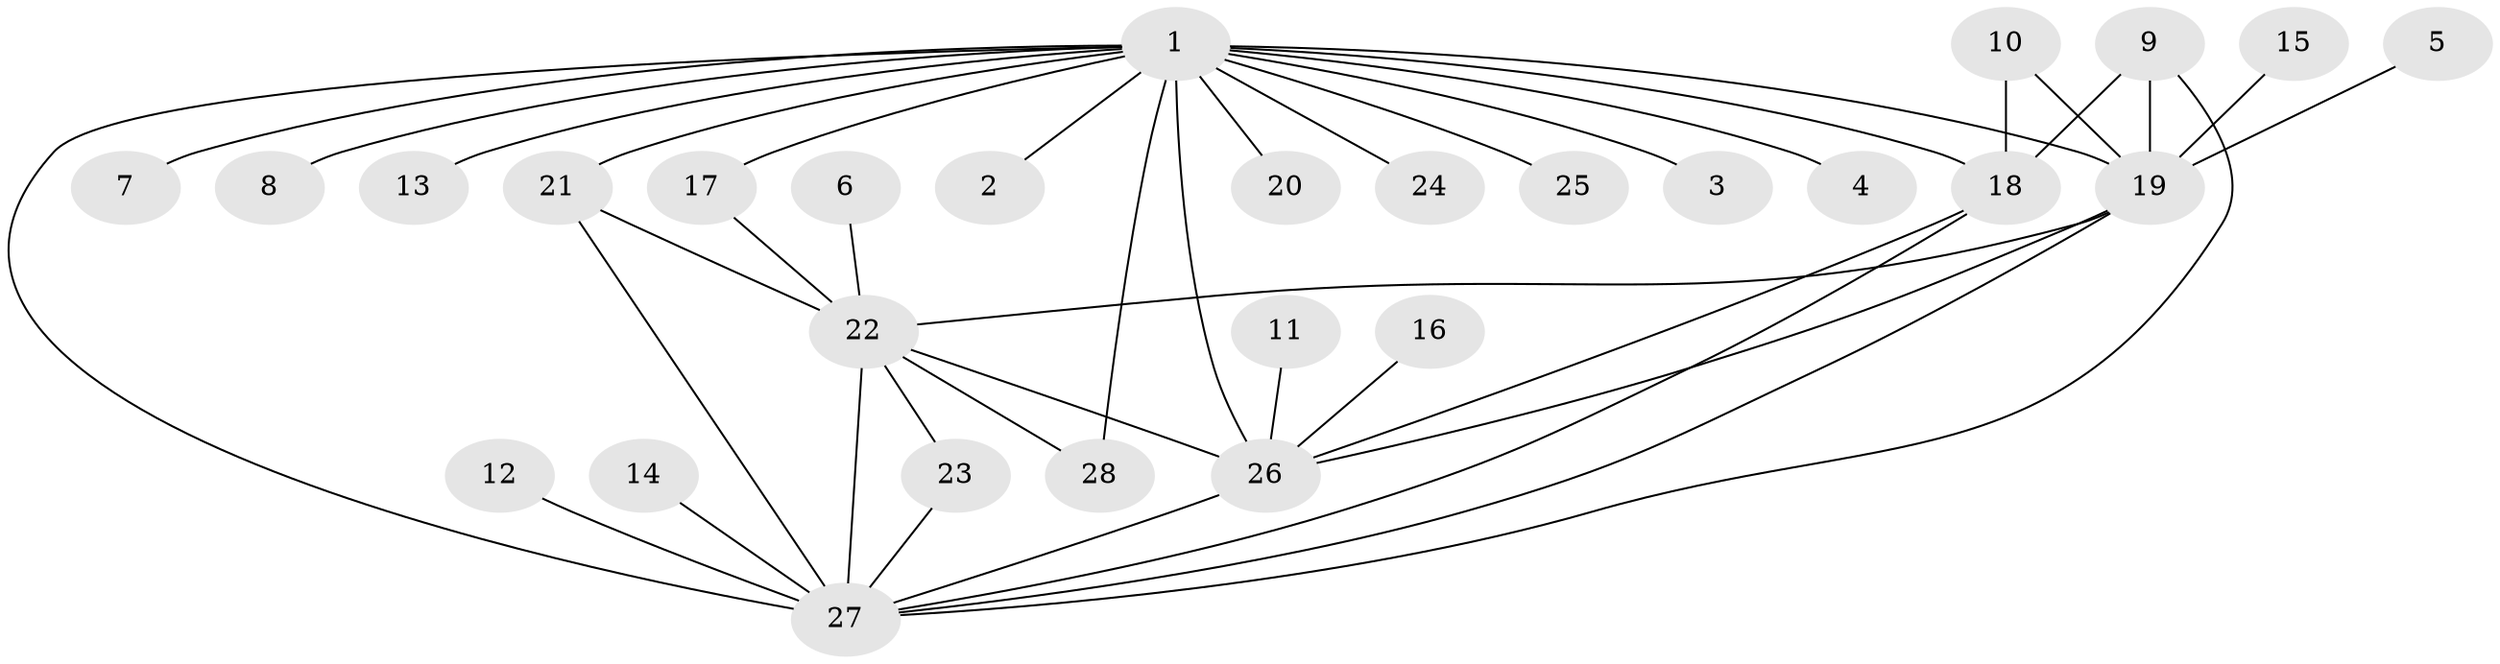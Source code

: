// original degree distribution, {8: 0.01818181818181818, 18: 0.01818181818181818, 13: 0.01818181818181818, 7: 0.01818181818181818, 2: 0.23636363636363636, 1: 0.45454545454545453, 4: 0.07272727272727272, 15: 0.01818181818181818, 3: 0.07272727272727272, 5: 0.03636363636363636, 12: 0.01818181818181818, 10: 0.01818181818181818}
// Generated by graph-tools (version 1.1) at 2025/25/03/09/25 03:25:57]
// undirected, 28 vertices, 42 edges
graph export_dot {
graph [start="1"]
  node [color=gray90,style=filled];
  1;
  2;
  3;
  4;
  5;
  6;
  7;
  8;
  9;
  10;
  11;
  12;
  13;
  14;
  15;
  16;
  17;
  18;
  19;
  20;
  21;
  22;
  23;
  24;
  25;
  26;
  27;
  28;
  1 -- 2 [weight=1.0];
  1 -- 3 [weight=1.0];
  1 -- 4 [weight=1.0];
  1 -- 7 [weight=1.0];
  1 -- 8 [weight=1.0];
  1 -- 13 [weight=1.0];
  1 -- 17 [weight=1.0];
  1 -- 18 [weight=2.0];
  1 -- 19 [weight=2.0];
  1 -- 20 [weight=1.0];
  1 -- 21 [weight=2.0];
  1 -- 24 [weight=1.0];
  1 -- 25 [weight=1.0];
  1 -- 26 [weight=2.0];
  1 -- 27 [weight=2.0];
  1 -- 28 [weight=1.0];
  5 -- 19 [weight=1.0];
  6 -- 22 [weight=1.0];
  9 -- 18 [weight=1.0];
  9 -- 19 [weight=1.0];
  9 -- 27 [weight=1.0];
  10 -- 18 [weight=1.0];
  10 -- 19 [weight=1.0];
  11 -- 26 [weight=1.0];
  12 -- 27 [weight=1.0];
  14 -- 27 [weight=1.0];
  15 -- 19 [weight=1.0];
  16 -- 26 [weight=2.0];
  17 -- 22 [weight=3.0];
  18 -- 26 [weight=1.0];
  18 -- 27 [weight=1.0];
  19 -- 22 [weight=1.0];
  19 -- 26 [weight=2.0];
  19 -- 27 [weight=1.0];
  21 -- 22 [weight=1.0];
  21 -- 27 [weight=1.0];
  22 -- 23 [weight=1.0];
  22 -- 26 [weight=2.0];
  22 -- 27 [weight=2.0];
  22 -- 28 [weight=1.0];
  23 -- 27 [weight=1.0];
  26 -- 27 [weight=2.0];
}
